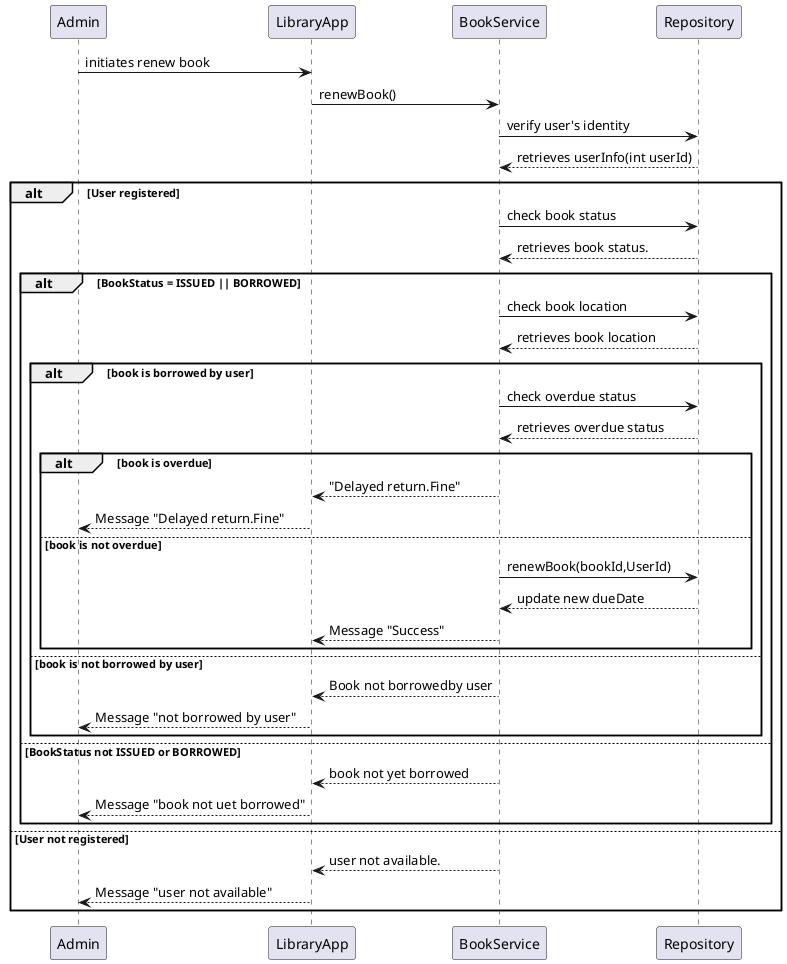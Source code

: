 @startuml


Admin -> LibraryApp: initiates renew book
LibraryApp -> BookService: renewBook()
BookService -> Repository: verify user's identity
Repository --> BookService: retrieves userInfo(int userId)
alt User registered
    BookService -> Repository: check book status
    Repository --> BookService : retrieves book status.
    alt BookStatus = ISSUED || BORROWED
        BookService -> Repository: check book location
        Repository --> BookService: retrieves book location
        alt book is borrowed by user
            BookService -> Repository: check overdue status
            Repository--> BookService: retrieves overdue status
            alt book is overdue
                BookService --> LibraryApp: "Delayed return.Fine"
                LibraryApp --> Admin: Message "Delayed return.Fine"
            else book is not overdue
                BookService -> Repository: renewBook(bookId,UserId)
                Repository --> BookService: update new dueDate
                BookService --> LibraryApp: Message "Success"
            end
        else book is not borrowed by user
            BookService --> LibraryApp: Book not borrowedby user
            LibraryApp --> Admin: Message "not borrowed by user"
        end
    else BookStatus not ISSUED or BORROWED
        BookService --> LibraryApp: book not yet borrowed
        LibraryApp --> Admin: Message "book not uet borrowed"
    end
else User not registered
    BookService --> LibraryApp: user not available.
    LibraryApp --> Admin: Message "user not available"

end
@enduml
